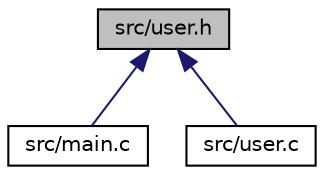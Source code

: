 digraph "src/user.h"
{
  edge [fontname="Helvetica",fontsize="10",labelfontname="Helvetica",labelfontsize="10"];
  node [fontname="Helvetica",fontsize="10",shape=record];
  Node3 [label="src/user.h",height=0.2,width=0.4,color="black", fillcolor="grey75", style="filled", fontcolor="black"];
  Node3 -> Node4 [dir="back",color="midnightblue",fontsize="10",style="solid"];
  Node4 [label="src/main.c",height=0.2,width=0.4,color="black", fillcolor="white", style="filled",URL="$main_8c.html"];
  Node3 -> Node5 [dir="back",color="midnightblue",fontsize="10",style="solid"];
  Node5 [label="src/user.c",height=0.2,width=0.4,color="black", fillcolor="white", style="filled",URL="$user_8c.html",tooltip="initialization and system functions "];
}
